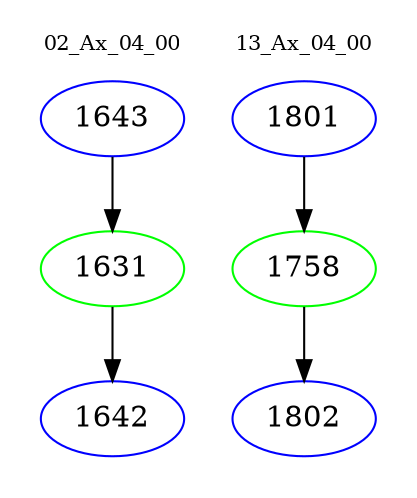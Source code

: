 digraph{
subgraph cluster_0 {
color = white
label = "02_Ax_04_00";
fontsize=10;
T0_1643 [label="1643", color="blue"]
T0_1643 -> T0_1631 [color="black"]
T0_1631 [label="1631", color="green"]
T0_1631 -> T0_1642 [color="black"]
T0_1642 [label="1642", color="blue"]
}
subgraph cluster_1 {
color = white
label = "13_Ax_04_00";
fontsize=10;
T1_1801 [label="1801", color="blue"]
T1_1801 -> T1_1758 [color="black"]
T1_1758 [label="1758", color="green"]
T1_1758 -> T1_1802 [color="black"]
T1_1802 [label="1802", color="blue"]
}
}

